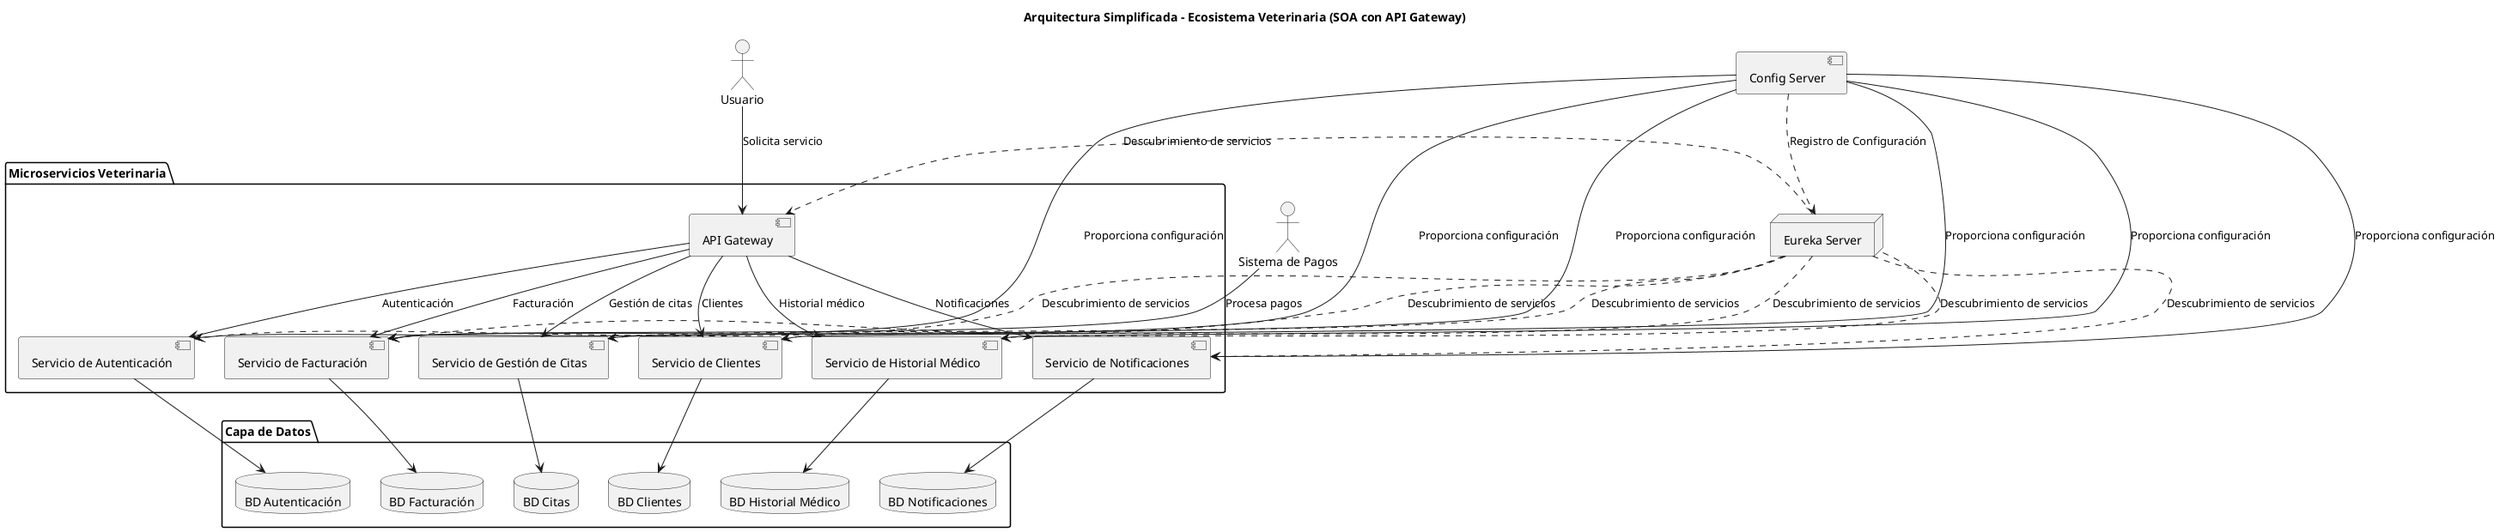 @startuml
title Arquitectura Simplificada - Ecosistema Veterinaria (SOA con API Gateway)

' Declaración de Eureka (servicio de descubrimiento)
node "Eureka Server" as Eureka

' Actores externos
actor "Usuario" as User
actor "Sistema de Pagos" as PaymentSystem

' Ecosistema de Microservicios Veterinaria
package "Microservicios Veterinaria" {
  component "API Gateway" as APIGateway
  component "Servicio de Autenticación" as AuthService
  component "Servicio de Gestión de Citas" as CitasService
  component "Servicio de Clientes" as ClientsService
  component "Servicio de Facturación" as BillingService
  component "Servicio de Historial Médico" as MedicalHistoryService
  component "Servicio de Notificaciones" as NotificationService
}

' Capa de Datos con bases de datos separadas
package "Capa de Datos" {
  database "BD Autenticación" as DBAuth
  database "BD Citas" as DBCitas
  database "BD Clientes" as DBClientes
  database "BD Facturación" as DBBilling
  database "BD Historial Médico" as DBMedicalHistory
  database "BD Notificaciones" as DBNotification
}

' Configuración centralizada
component "Config Server" as ConfigServer

' Relaciones principales
User --> APIGateway : "Solicita servicio"
PaymentSystem --> BillingService : "Procesa pagos"

' Conexiones del API Gateway con los microservicios
APIGateway --> AuthService : "Autenticación"
APIGateway --> CitasService : "Gestión de citas"
APIGateway --> ClientsService : "Clientes"
APIGateway --> BillingService : "Facturación"
APIGateway --> MedicalHistoryService : "Historial médico"
APIGateway --> NotificationService : "Notificaciones"

' Conexiones de microservicios a sus respectivas bases de datos
AuthService --> DBAuth
CitasService --> DBCitas
ClientsService --> DBClientes
BillingService --> DBBilling
MedicalHistoryService --> DBMedicalHistory
NotificationService --> DBNotification

' Configuración y descubrimiento
ConfigServer --> AuthService : "Proporciona configuración"
ConfigServer --> CitasService : "Proporciona configuración"
ConfigServer --> ClientsService : "Proporciona configuración"
ConfigServer --> BillingService : "Proporciona configuración"
ConfigServer --> MedicalHistoryService : "Proporciona configuración"
ConfigServer --> NotificationService : "Proporciona configuración"

ConfigServer ..> Eureka : "Registro de Configuración"
Eureka ..> APIGateway : "Descubrimiento de servicios"
Eureka ..> AuthService : "Descubrimiento de servicios"
Eureka ..> CitasService : "Descubrimiento de servicios"
Eureka ..> ClientsService : "Descubrimiento de servicios"
Eureka ..> BillingService : "Descubrimiento de servicios"
Eureka ..> MedicalHistoryService : "Descubrimiento de servicios"
Eureka ..> NotificationService : "Descubrimiento de servicios"

@enduml
